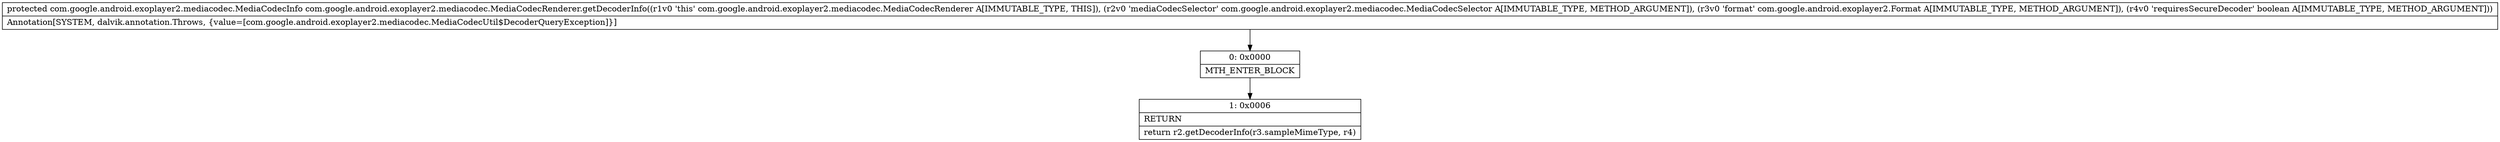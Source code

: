 digraph "CFG forcom.google.android.exoplayer2.mediacodec.MediaCodecRenderer.getDecoderInfo(Lcom\/google\/android\/exoplayer2\/mediacodec\/MediaCodecSelector;Lcom\/google\/android\/exoplayer2\/Format;Z)Lcom\/google\/android\/exoplayer2\/mediacodec\/MediaCodecInfo;" {
Node_0 [shape=record,label="{0\:\ 0x0000|MTH_ENTER_BLOCK\l}"];
Node_1 [shape=record,label="{1\:\ 0x0006|RETURN\l|return r2.getDecoderInfo(r3.sampleMimeType, r4)\l}"];
MethodNode[shape=record,label="{protected com.google.android.exoplayer2.mediacodec.MediaCodecInfo com.google.android.exoplayer2.mediacodec.MediaCodecRenderer.getDecoderInfo((r1v0 'this' com.google.android.exoplayer2.mediacodec.MediaCodecRenderer A[IMMUTABLE_TYPE, THIS]), (r2v0 'mediaCodecSelector' com.google.android.exoplayer2.mediacodec.MediaCodecSelector A[IMMUTABLE_TYPE, METHOD_ARGUMENT]), (r3v0 'format' com.google.android.exoplayer2.Format A[IMMUTABLE_TYPE, METHOD_ARGUMENT]), (r4v0 'requiresSecureDecoder' boolean A[IMMUTABLE_TYPE, METHOD_ARGUMENT]))  | Annotation[SYSTEM, dalvik.annotation.Throws, \{value=[com.google.android.exoplayer2.mediacodec.MediaCodecUtil$DecoderQueryException]\}]\l}"];
MethodNode -> Node_0;
Node_0 -> Node_1;
}

